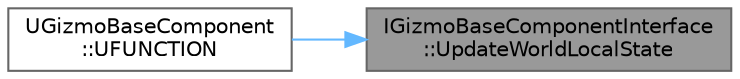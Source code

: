 digraph "IGizmoBaseComponentInterface::UpdateWorldLocalState"
{
 // INTERACTIVE_SVG=YES
 // LATEX_PDF_SIZE
  bgcolor="transparent";
  edge [fontname=Helvetica,fontsize=10,labelfontname=Helvetica,labelfontsize=10];
  node [fontname=Helvetica,fontsize=10,shape=box,height=0.2,width=0.4];
  rankdir="RL";
  Node1 [id="Node000001",label="IGizmoBaseComponentInterface\l::UpdateWorldLocalState",height=0.2,width=0.4,color="gray40", fillcolor="grey60", style="filled", fontcolor="black",tooltip=" "];
  Node1 -> Node2 [id="edge1_Node000001_Node000002",dir="back",color="steelblue1",style="solid",tooltip=" "];
  Node2 [id="Node000002",label="UGizmoBaseComponent\l::UFUNCTION",height=0.2,width=0.4,color="grey40", fillcolor="white", style="filled",URL="$d4/de8/classUGizmoBaseComponent.html#ac74a28b41c9b027ca7212be0a9173b74",tooltip=" "];
}
